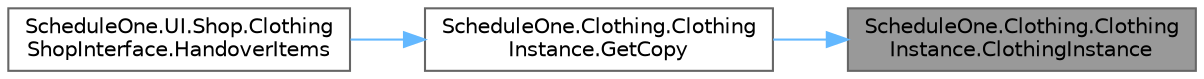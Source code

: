 digraph "ScheduleOne.Clothing.ClothingInstance.ClothingInstance"
{
 // LATEX_PDF_SIZE
  bgcolor="transparent";
  edge [fontname=Helvetica,fontsize=10,labelfontname=Helvetica,labelfontsize=10];
  node [fontname=Helvetica,fontsize=10,shape=box,height=0.2,width=0.4];
  rankdir="RL";
  Node1 [id="Node000001",label="ScheduleOne.Clothing.Clothing\lInstance.ClothingInstance",height=0.2,width=0.4,color="gray40", fillcolor="grey60", style="filled", fontcolor="black",tooltip=" "];
  Node1 -> Node2 [id="edge1_Node000001_Node000002",dir="back",color="steelblue1",style="solid",tooltip=" "];
  Node2 [id="Node000002",label="ScheduleOne.Clothing.Clothing\lInstance.GetCopy",height=0.2,width=0.4,color="grey40", fillcolor="white", style="filled",URL="$class_schedule_one_1_1_clothing_1_1_clothing_instance.html#a6b82830de66710b33bc7ea1f76f79849",tooltip=" "];
  Node2 -> Node3 [id="edge2_Node000002_Node000003",dir="back",color="steelblue1",style="solid",tooltip=" "];
  Node3 [id="Node000003",label="ScheduleOne.UI.Shop.Clothing\lShopInterface.HandoverItems",height=0.2,width=0.4,color="grey40", fillcolor="white", style="filled",URL="$class_schedule_one_1_1_u_i_1_1_shop_1_1_clothing_shop_interface.html#ab1217bf60c80acfcf4de5019d0a601b8",tooltip=" "];
}
